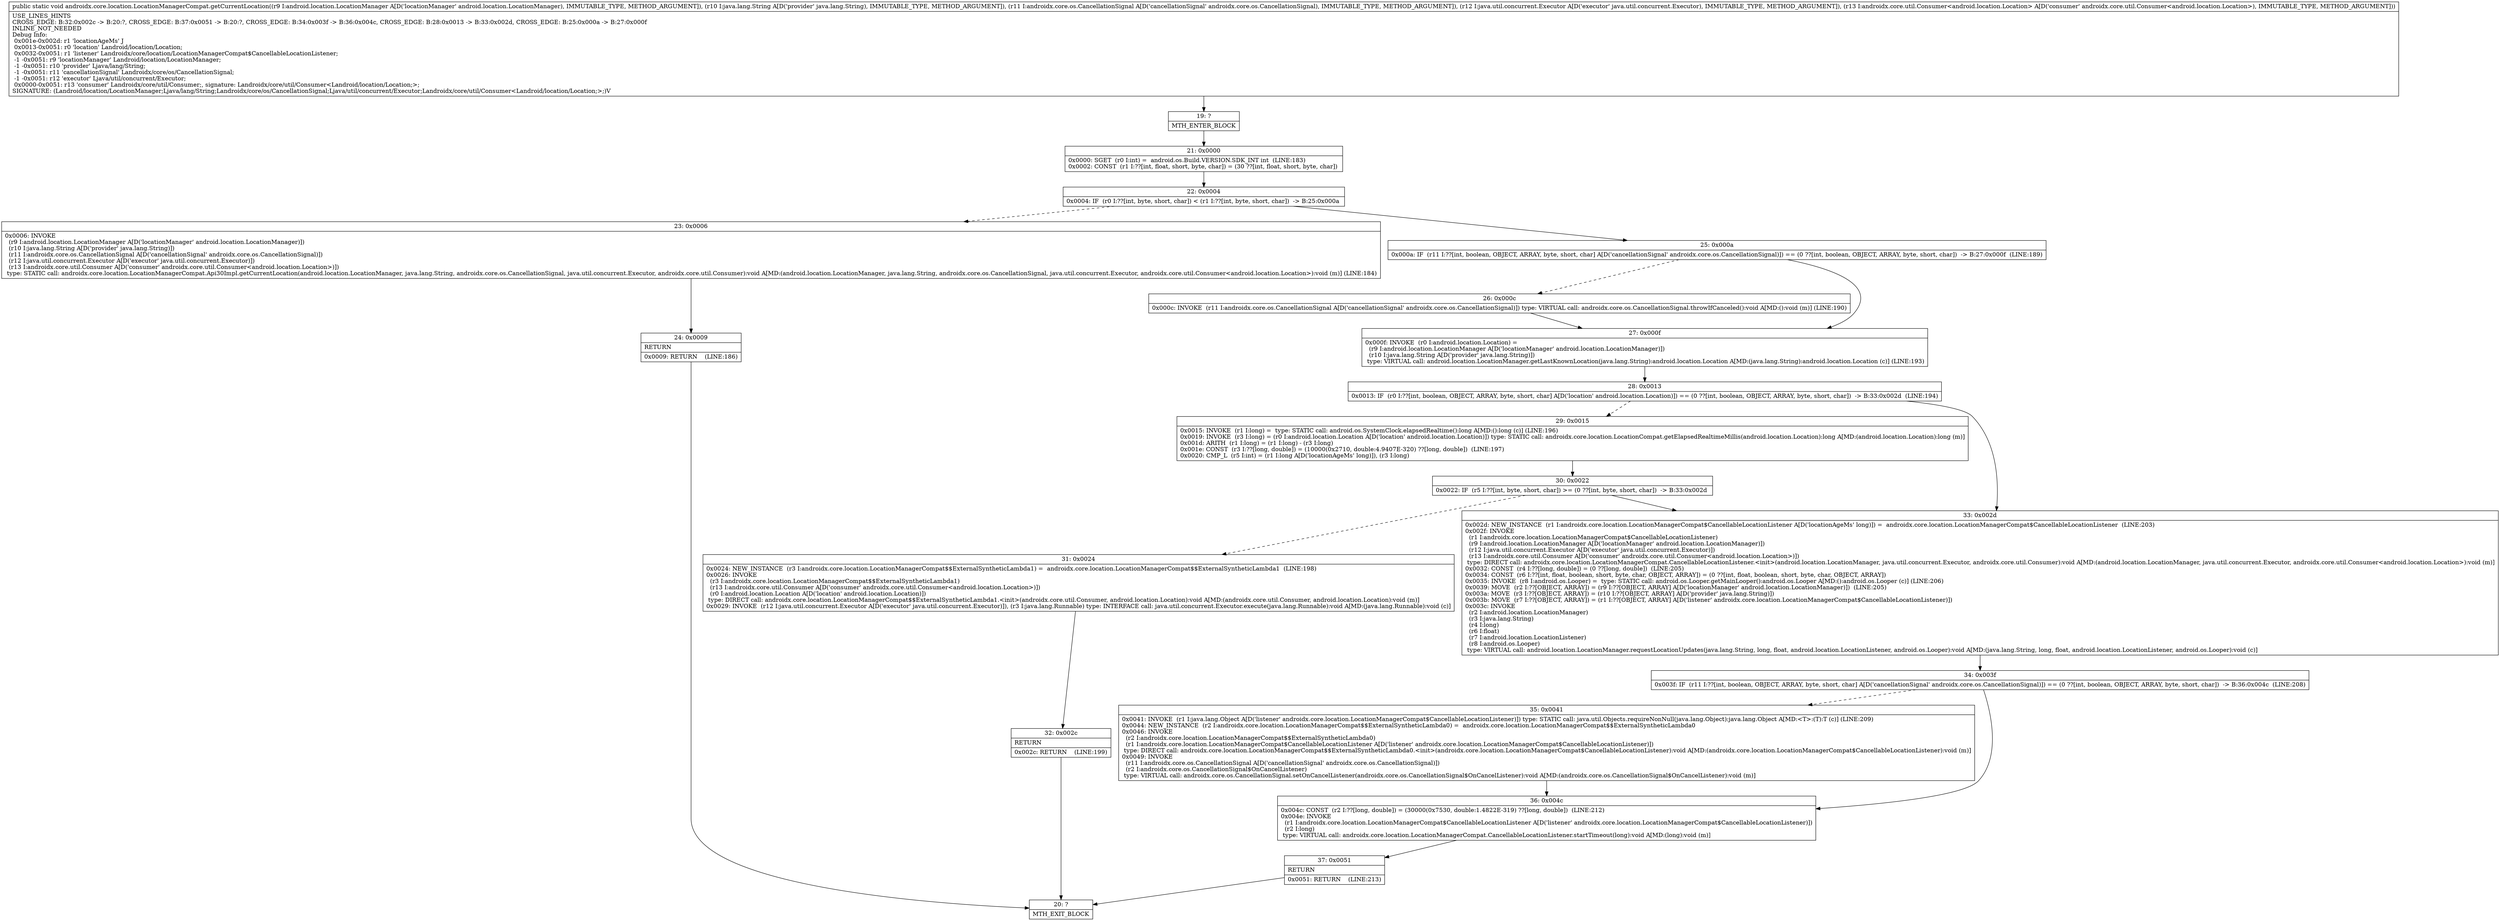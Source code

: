 digraph "CFG forandroidx.core.location.LocationManagerCompat.getCurrentLocation(Landroid\/location\/LocationManager;Ljava\/lang\/String;Landroidx\/core\/os\/CancellationSignal;Ljava\/util\/concurrent\/Executor;Landroidx\/core\/util\/Consumer;)V" {
Node_19 [shape=record,label="{19\:\ ?|MTH_ENTER_BLOCK\l}"];
Node_21 [shape=record,label="{21\:\ 0x0000|0x0000: SGET  (r0 I:int) =  android.os.Build.VERSION.SDK_INT int  (LINE:183)\l0x0002: CONST  (r1 I:??[int, float, short, byte, char]) = (30 ??[int, float, short, byte, char]) \l}"];
Node_22 [shape=record,label="{22\:\ 0x0004|0x0004: IF  (r0 I:??[int, byte, short, char]) \< (r1 I:??[int, byte, short, char])  \-\> B:25:0x000a \l}"];
Node_23 [shape=record,label="{23\:\ 0x0006|0x0006: INVOKE  \l  (r9 I:android.location.LocationManager A[D('locationManager' android.location.LocationManager)])\l  (r10 I:java.lang.String A[D('provider' java.lang.String)])\l  (r11 I:androidx.core.os.CancellationSignal A[D('cancellationSignal' androidx.core.os.CancellationSignal)])\l  (r12 I:java.util.concurrent.Executor A[D('executor' java.util.concurrent.Executor)])\l  (r13 I:androidx.core.util.Consumer A[D('consumer' androidx.core.util.Consumer\<android.location.Location\>)])\l type: STATIC call: androidx.core.location.LocationManagerCompat.Api30Impl.getCurrentLocation(android.location.LocationManager, java.lang.String, androidx.core.os.CancellationSignal, java.util.concurrent.Executor, androidx.core.util.Consumer):void A[MD:(android.location.LocationManager, java.lang.String, androidx.core.os.CancellationSignal, java.util.concurrent.Executor, androidx.core.util.Consumer\<android.location.Location\>):void (m)] (LINE:184)\l}"];
Node_24 [shape=record,label="{24\:\ 0x0009|RETURN\l|0x0009: RETURN    (LINE:186)\l}"];
Node_20 [shape=record,label="{20\:\ ?|MTH_EXIT_BLOCK\l}"];
Node_25 [shape=record,label="{25\:\ 0x000a|0x000a: IF  (r11 I:??[int, boolean, OBJECT, ARRAY, byte, short, char] A[D('cancellationSignal' androidx.core.os.CancellationSignal)]) == (0 ??[int, boolean, OBJECT, ARRAY, byte, short, char])  \-\> B:27:0x000f  (LINE:189)\l}"];
Node_26 [shape=record,label="{26\:\ 0x000c|0x000c: INVOKE  (r11 I:androidx.core.os.CancellationSignal A[D('cancellationSignal' androidx.core.os.CancellationSignal)]) type: VIRTUAL call: androidx.core.os.CancellationSignal.throwIfCanceled():void A[MD:():void (m)] (LINE:190)\l}"];
Node_27 [shape=record,label="{27\:\ 0x000f|0x000f: INVOKE  (r0 I:android.location.Location) = \l  (r9 I:android.location.LocationManager A[D('locationManager' android.location.LocationManager)])\l  (r10 I:java.lang.String A[D('provider' java.lang.String)])\l type: VIRTUAL call: android.location.LocationManager.getLastKnownLocation(java.lang.String):android.location.Location A[MD:(java.lang.String):android.location.Location (c)] (LINE:193)\l}"];
Node_28 [shape=record,label="{28\:\ 0x0013|0x0013: IF  (r0 I:??[int, boolean, OBJECT, ARRAY, byte, short, char] A[D('location' android.location.Location)]) == (0 ??[int, boolean, OBJECT, ARRAY, byte, short, char])  \-\> B:33:0x002d  (LINE:194)\l}"];
Node_29 [shape=record,label="{29\:\ 0x0015|0x0015: INVOKE  (r1 I:long) =  type: STATIC call: android.os.SystemClock.elapsedRealtime():long A[MD:():long (c)] (LINE:196)\l0x0019: INVOKE  (r3 I:long) = (r0 I:android.location.Location A[D('location' android.location.Location)]) type: STATIC call: androidx.core.location.LocationCompat.getElapsedRealtimeMillis(android.location.Location):long A[MD:(android.location.Location):long (m)]\l0x001d: ARITH  (r1 I:long) = (r1 I:long) \- (r3 I:long) \l0x001e: CONST  (r3 I:??[long, double]) = (10000(0x2710, double:4.9407E\-320) ??[long, double])  (LINE:197)\l0x0020: CMP_L  (r5 I:int) = (r1 I:long A[D('locationAgeMs' long)]), (r3 I:long) \l}"];
Node_30 [shape=record,label="{30\:\ 0x0022|0x0022: IF  (r5 I:??[int, byte, short, char]) \>= (0 ??[int, byte, short, char])  \-\> B:33:0x002d \l}"];
Node_31 [shape=record,label="{31\:\ 0x0024|0x0024: NEW_INSTANCE  (r3 I:androidx.core.location.LocationManagerCompat$$ExternalSyntheticLambda1) =  androidx.core.location.LocationManagerCompat$$ExternalSyntheticLambda1  (LINE:198)\l0x0026: INVOKE  \l  (r3 I:androidx.core.location.LocationManagerCompat$$ExternalSyntheticLambda1)\l  (r13 I:androidx.core.util.Consumer A[D('consumer' androidx.core.util.Consumer\<android.location.Location\>)])\l  (r0 I:android.location.Location A[D('location' android.location.Location)])\l type: DIRECT call: androidx.core.location.LocationManagerCompat$$ExternalSyntheticLambda1.\<init\>(androidx.core.util.Consumer, android.location.Location):void A[MD:(androidx.core.util.Consumer, android.location.Location):void (m)]\l0x0029: INVOKE  (r12 I:java.util.concurrent.Executor A[D('executor' java.util.concurrent.Executor)]), (r3 I:java.lang.Runnable) type: INTERFACE call: java.util.concurrent.Executor.execute(java.lang.Runnable):void A[MD:(java.lang.Runnable):void (c)]\l}"];
Node_32 [shape=record,label="{32\:\ 0x002c|RETURN\l|0x002c: RETURN    (LINE:199)\l}"];
Node_33 [shape=record,label="{33\:\ 0x002d|0x002d: NEW_INSTANCE  (r1 I:androidx.core.location.LocationManagerCompat$CancellableLocationListener A[D('locationAgeMs' long)]) =  androidx.core.location.LocationManagerCompat$CancellableLocationListener  (LINE:203)\l0x002f: INVOKE  \l  (r1 I:androidx.core.location.LocationManagerCompat$CancellableLocationListener)\l  (r9 I:android.location.LocationManager A[D('locationManager' android.location.LocationManager)])\l  (r12 I:java.util.concurrent.Executor A[D('executor' java.util.concurrent.Executor)])\l  (r13 I:androidx.core.util.Consumer A[D('consumer' androidx.core.util.Consumer\<android.location.Location\>)])\l type: DIRECT call: androidx.core.location.LocationManagerCompat.CancellableLocationListener.\<init\>(android.location.LocationManager, java.util.concurrent.Executor, androidx.core.util.Consumer):void A[MD:(android.location.LocationManager, java.util.concurrent.Executor, androidx.core.util.Consumer\<android.location.Location\>):void (m)]\l0x0032: CONST  (r4 I:??[long, double]) = (0 ??[long, double])  (LINE:205)\l0x0034: CONST  (r6 I:??[int, float, boolean, short, byte, char, OBJECT, ARRAY]) = (0 ??[int, float, boolean, short, byte, char, OBJECT, ARRAY]) \l0x0035: INVOKE  (r8 I:android.os.Looper) =  type: STATIC call: android.os.Looper.getMainLooper():android.os.Looper A[MD:():android.os.Looper (c)] (LINE:206)\l0x0039: MOVE  (r2 I:??[OBJECT, ARRAY]) = (r9 I:??[OBJECT, ARRAY] A[D('locationManager' android.location.LocationManager)])  (LINE:205)\l0x003a: MOVE  (r3 I:??[OBJECT, ARRAY]) = (r10 I:??[OBJECT, ARRAY] A[D('provider' java.lang.String)]) \l0x003b: MOVE  (r7 I:??[OBJECT, ARRAY]) = (r1 I:??[OBJECT, ARRAY] A[D('listener' androidx.core.location.LocationManagerCompat$CancellableLocationListener)]) \l0x003c: INVOKE  \l  (r2 I:android.location.LocationManager)\l  (r3 I:java.lang.String)\l  (r4 I:long)\l  (r6 I:float)\l  (r7 I:android.location.LocationListener)\l  (r8 I:android.os.Looper)\l type: VIRTUAL call: android.location.LocationManager.requestLocationUpdates(java.lang.String, long, float, android.location.LocationListener, android.os.Looper):void A[MD:(java.lang.String, long, float, android.location.LocationListener, android.os.Looper):void (c)]\l}"];
Node_34 [shape=record,label="{34\:\ 0x003f|0x003f: IF  (r11 I:??[int, boolean, OBJECT, ARRAY, byte, short, char] A[D('cancellationSignal' androidx.core.os.CancellationSignal)]) == (0 ??[int, boolean, OBJECT, ARRAY, byte, short, char])  \-\> B:36:0x004c  (LINE:208)\l}"];
Node_35 [shape=record,label="{35\:\ 0x0041|0x0041: INVOKE  (r1 I:java.lang.Object A[D('listener' androidx.core.location.LocationManagerCompat$CancellableLocationListener)]) type: STATIC call: java.util.Objects.requireNonNull(java.lang.Object):java.lang.Object A[MD:\<T\>:(T):T (c)] (LINE:209)\l0x0044: NEW_INSTANCE  (r2 I:androidx.core.location.LocationManagerCompat$$ExternalSyntheticLambda0) =  androidx.core.location.LocationManagerCompat$$ExternalSyntheticLambda0 \l0x0046: INVOKE  \l  (r2 I:androidx.core.location.LocationManagerCompat$$ExternalSyntheticLambda0)\l  (r1 I:androidx.core.location.LocationManagerCompat$CancellableLocationListener A[D('listener' androidx.core.location.LocationManagerCompat$CancellableLocationListener)])\l type: DIRECT call: androidx.core.location.LocationManagerCompat$$ExternalSyntheticLambda0.\<init\>(androidx.core.location.LocationManagerCompat$CancellableLocationListener):void A[MD:(androidx.core.location.LocationManagerCompat$CancellableLocationListener):void (m)]\l0x0049: INVOKE  \l  (r11 I:androidx.core.os.CancellationSignal A[D('cancellationSignal' androidx.core.os.CancellationSignal)])\l  (r2 I:androidx.core.os.CancellationSignal$OnCancelListener)\l type: VIRTUAL call: androidx.core.os.CancellationSignal.setOnCancelListener(androidx.core.os.CancellationSignal$OnCancelListener):void A[MD:(androidx.core.os.CancellationSignal$OnCancelListener):void (m)]\l}"];
Node_36 [shape=record,label="{36\:\ 0x004c|0x004c: CONST  (r2 I:??[long, double]) = (30000(0x7530, double:1.4822E\-319) ??[long, double])  (LINE:212)\l0x004e: INVOKE  \l  (r1 I:androidx.core.location.LocationManagerCompat$CancellableLocationListener A[D('listener' androidx.core.location.LocationManagerCompat$CancellableLocationListener)])\l  (r2 I:long)\l type: VIRTUAL call: androidx.core.location.LocationManagerCompat.CancellableLocationListener.startTimeout(long):void A[MD:(long):void (m)]\l}"];
Node_37 [shape=record,label="{37\:\ 0x0051|RETURN\l|0x0051: RETURN    (LINE:213)\l}"];
MethodNode[shape=record,label="{public static void androidx.core.location.LocationManagerCompat.getCurrentLocation((r9 I:android.location.LocationManager A[D('locationManager' android.location.LocationManager), IMMUTABLE_TYPE, METHOD_ARGUMENT]), (r10 I:java.lang.String A[D('provider' java.lang.String), IMMUTABLE_TYPE, METHOD_ARGUMENT]), (r11 I:androidx.core.os.CancellationSignal A[D('cancellationSignal' androidx.core.os.CancellationSignal), IMMUTABLE_TYPE, METHOD_ARGUMENT]), (r12 I:java.util.concurrent.Executor A[D('executor' java.util.concurrent.Executor), IMMUTABLE_TYPE, METHOD_ARGUMENT]), (r13 I:androidx.core.util.Consumer\<android.location.Location\> A[D('consumer' androidx.core.util.Consumer\<android.location.Location\>), IMMUTABLE_TYPE, METHOD_ARGUMENT]))  | USE_LINES_HINTS\lCROSS_EDGE: B:32:0x002c \-\> B:20:?, CROSS_EDGE: B:37:0x0051 \-\> B:20:?, CROSS_EDGE: B:34:0x003f \-\> B:36:0x004c, CROSS_EDGE: B:28:0x0013 \-\> B:33:0x002d, CROSS_EDGE: B:25:0x000a \-\> B:27:0x000f\lINLINE_NOT_NEEDED\lDebug Info:\l  0x001e\-0x002d: r1 'locationAgeMs' J\l  0x0013\-0x0051: r0 'location' Landroid\/location\/Location;\l  0x0032\-0x0051: r1 'listener' Landroidx\/core\/location\/LocationManagerCompat$CancellableLocationListener;\l  \-1 \-0x0051: r9 'locationManager' Landroid\/location\/LocationManager;\l  \-1 \-0x0051: r10 'provider' Ljava\/lang\/String;\l  \-1 \-0x0051: r11 'cancellationSignal' Landroidx\/core\/os\/CancellationSignal;\l  \-1 \-0x0051: r12 'executor' Ljava\/util\/concurrent\/Executor;\l  0x0000\-0x0051: r13 'consumer' Landroidx\/core\/util\/Consumer;, signature: Landroidx\/core\/util\/Consumer\<Landroid\/location\/Location;\>;\lSIGNATURE: (Landroid\/location\/LocationManager;Ljava\/lang\/String;Landroidx\/core\/os\/CancellationSignal;Ljava\/util\/concurrent\/Executor;Landroidx\/core\/util\/Consumer\<Landroid\/location\/Location;\>;)V\l}"];
MethodNode -> Node_19;Node_19 -> Node_21;
Node_21 -> Node_22;
Node_22 -> Node_23[style=dashed];
Node_22 -> Node_25;
Node_23 -> Node_24;
Node_24 -> Node_20;
Node_25 -> Node_26[style=dashed];
Node_25 -> Node_27;
Node_26 -> Node_27;
Node_27 -> Node_28;
Node_28 -> Node_29[style=dashed];
Node_28 -> Node_33;
Node_29 -> Node_30;
Node_30 -> Node_31[style=dashed];
Node_30 -> Node_33;
Node_31 -> Node_32;
Node_32 -> Node_20;
Node_33 -> Node_34;
Node_34 -> Node_35[style=dashed];
Node_34 -> Node_36;
Node_35 -> Node_36;
Node_36 -> Node_37;
Node_37 -> Node_20;
}

